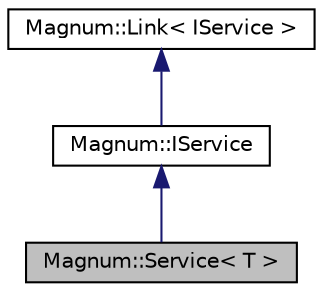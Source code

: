 digraph "Magnum::Service&lt; T &gt;"
{
  edge [fontname="Helvetica",fontsize="10",labelfontname="Helvetica",labelfontsize="10"];
  node [fontname="Helvetica",fontsize="10",shape=record];
  Node1 [label="Magnum::Service\< T \>",height=0.2,width=0.4,color="black", fillcolor="grey75", style="filled", fontcolor="black"];
  Node2 -> Node1 [dir="back",color="midnightblue",fontsize="10",style="solid",fontname="Helvetica"];
  Node2 [label="Magnum::IService",height=0.2,width=0.4,color="black", fillcolor="white", style="filled",URL="$class_magnum_1_1_i_service.html",tooltip="This is interface for the Services. "];
  Node3 -> Node2 [dir="back",color="midnightblue",fontsize="10",style="solid",fontname="Helvetica"];
  Node3 [label="Magnum::Link\< IService \>",height=0.2,width=0.4,color="black", fillcolor="white", style="filled",URL="$class_magnum_1_1_link.html"];
}
